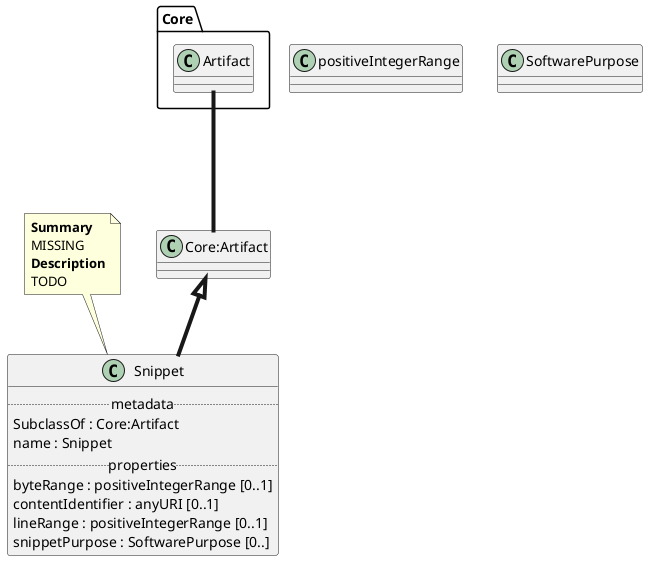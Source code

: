 @startuml
set separator ::
class Snippet {
.. metadata ..
    SubclassOf : Core:Artifact
    name : Snippet
.. properties ..
    byteRange : positiveIntegerRange [0..1]
    contentIdentifier : anyURI [0..1]
    lineRange : positiveIntegerRange [0..1]
    snippetPurpose : SoftwarePurpose [0..]
}
note top of Snippet
<b>Summary</b>
MISSING
<b>Description</b>
TODO
end note
"Core:Artifact" <|-[thickness=4]- "Snippet"
"Core::Artifact" -[thickness=4]-- "Core:Artifact"
"positiveIntegerRange" <-[dotted]-- "Snippet::byteRange"
"positiveIntegerRange" <-[dotted]-- "Snippet::lineRange"
"SoftwarePurpose" <-[dotted]-- "Snippet::snippetPurpose"
@enduml
